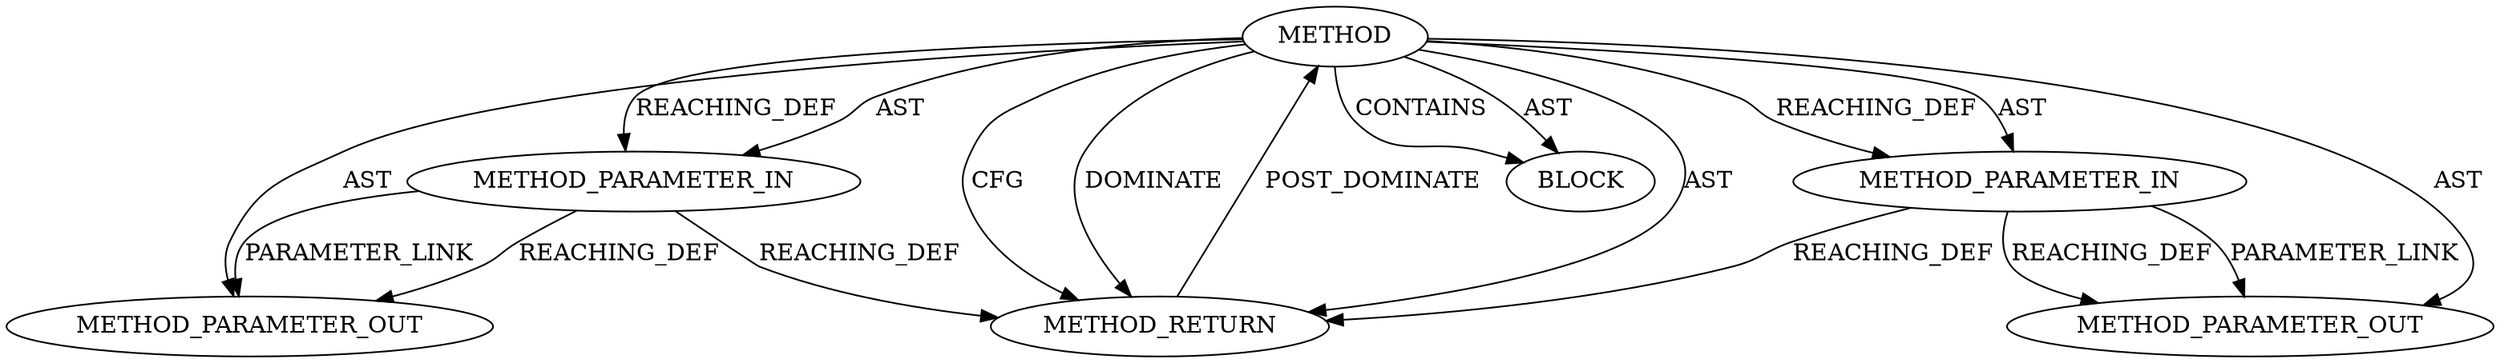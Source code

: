 digraph {
  26437 [label=METHOD AST_PARENT_TYPE="NAMESPACE_BLOCK" AST_PARENT_FULL_NAME="<global>" ORDER=0 CODE="<empty>" FULL_NAME="<operators>.assignmentXor" IS_EXTERNAL=true FILENAME="<empty>" SIGNATURE="" NAME="<operators>.assignmentXor"]
  26438 [label=METHOD_PARAMETER_IN ORDER=1 CODE="p1" IS_VARIADIC=false TYPE_FULL_NAME="ANY" EVALUATION_STRATEGY="BY_VALUE" INDEX=1 NAME="p1"]
  27574 [label=METHOD_PARAMETER_OUT ORDER=1 CODE="p1" IS_VARIADIC=false TYPE_FULL_NAME="ANY" EVALUATION_STRATEGY="BY_VALUE" INDEX=1 NAME="p1"]
  26441 [label=METHOD_RETURN ORDER=2 CODE="RET" TYPE_FULL_NAME="ANY" EVALUATION_STRATEGY="BY_VALUE"]
  26440 [label=BLOCK ORDER=1 ARGUMENT_INDEX=1 CODE="<empty>" TYPE_FULL_NAME="ANY"]
  26439 [label=METHOD_PARAMETER_IN ORDER=2 CODE="p2" IS_VARIADIC=false TYPE_FULL_NAME="ANY" EVALUATION_STRATEGY="BY_VALUE" INDEX=2 NAME="p2"]
  27575 [label=METHOD_PARAMETER_OUT ORDER=2 CODE="p2" IS_VARIADIC=false TYPE_FULL_NAME="ANY" EVALUATION_STRATEGY="BY_VALUE" INDEX=2 NAME="p2"]
  26437 -> 26438 [label=REACHING_DEF VARIABLE=""]
  26437 -> 26441 [label=CFG ]
  26437 -> 27574 [label=AST ]
  26437 -> 26438 [label=AST ]
  26437 -> 27575 [label=AST ]
  26437 -> 26439 [label=REACHING_DEF VARIABLE=""]
  26437 -> 26439 [label=AST ]
  26437 -> 26440 [label=AST ]
  26438 -> 27574 [label=REACHING_DEF VARIABLE="p1"]
  26437 -> 26441 [label=DOMINATE ]
  26439 -> 26441 [label=REACHING_DEF VARIABLE="p2"]
  26437 -> 26441 [label=AST ]
  26438 -> 27574 [label=PARAMETER_LINK ]
  26439 -> 27575 [label=REACHING_DEF VARIABLE="p2"]
  26439 -> 27575 [label=PARAMETER_LINK ]
  26437 -> 26440 [label=CONTAINS ]
  26438 -> 26441 [label=REACHING_DEF VARIABLE="p1"]
  26441 -> 26437 [label=POST_DOMINATE ]
}
